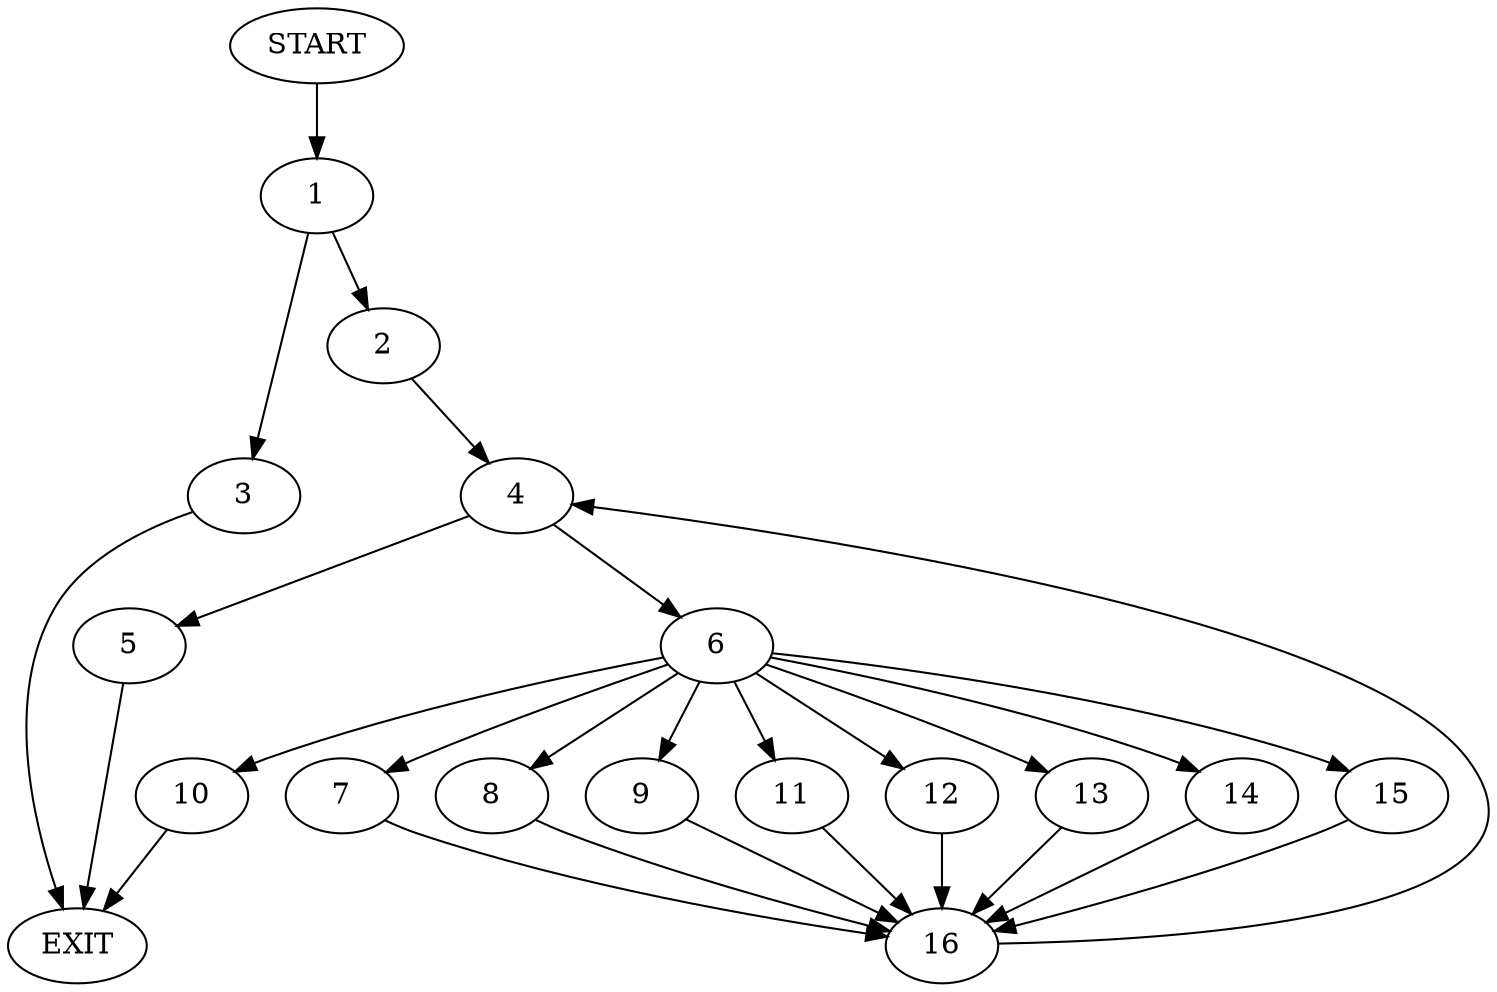 digraph {
0 [label="START"]
17 [label="EXIT"]
0 -> 1
1 -> 2
1 -> 3
3 -> 17
2 -> 4
4 -> 5
4 -> 6
5 -> 17
6 -> 7
6 -> 8
6 -> 9
6 -> 10
6 -> 11
6 -> 12
6 -> 13
6 -> 14
6 -> 15
10 -> 17
15 -> 16
13 -> 16
7 -> 16
14 -> 16
11 -> 16
12 -> 16
9 -> 16
8 -> 16
16 -> 4
}
